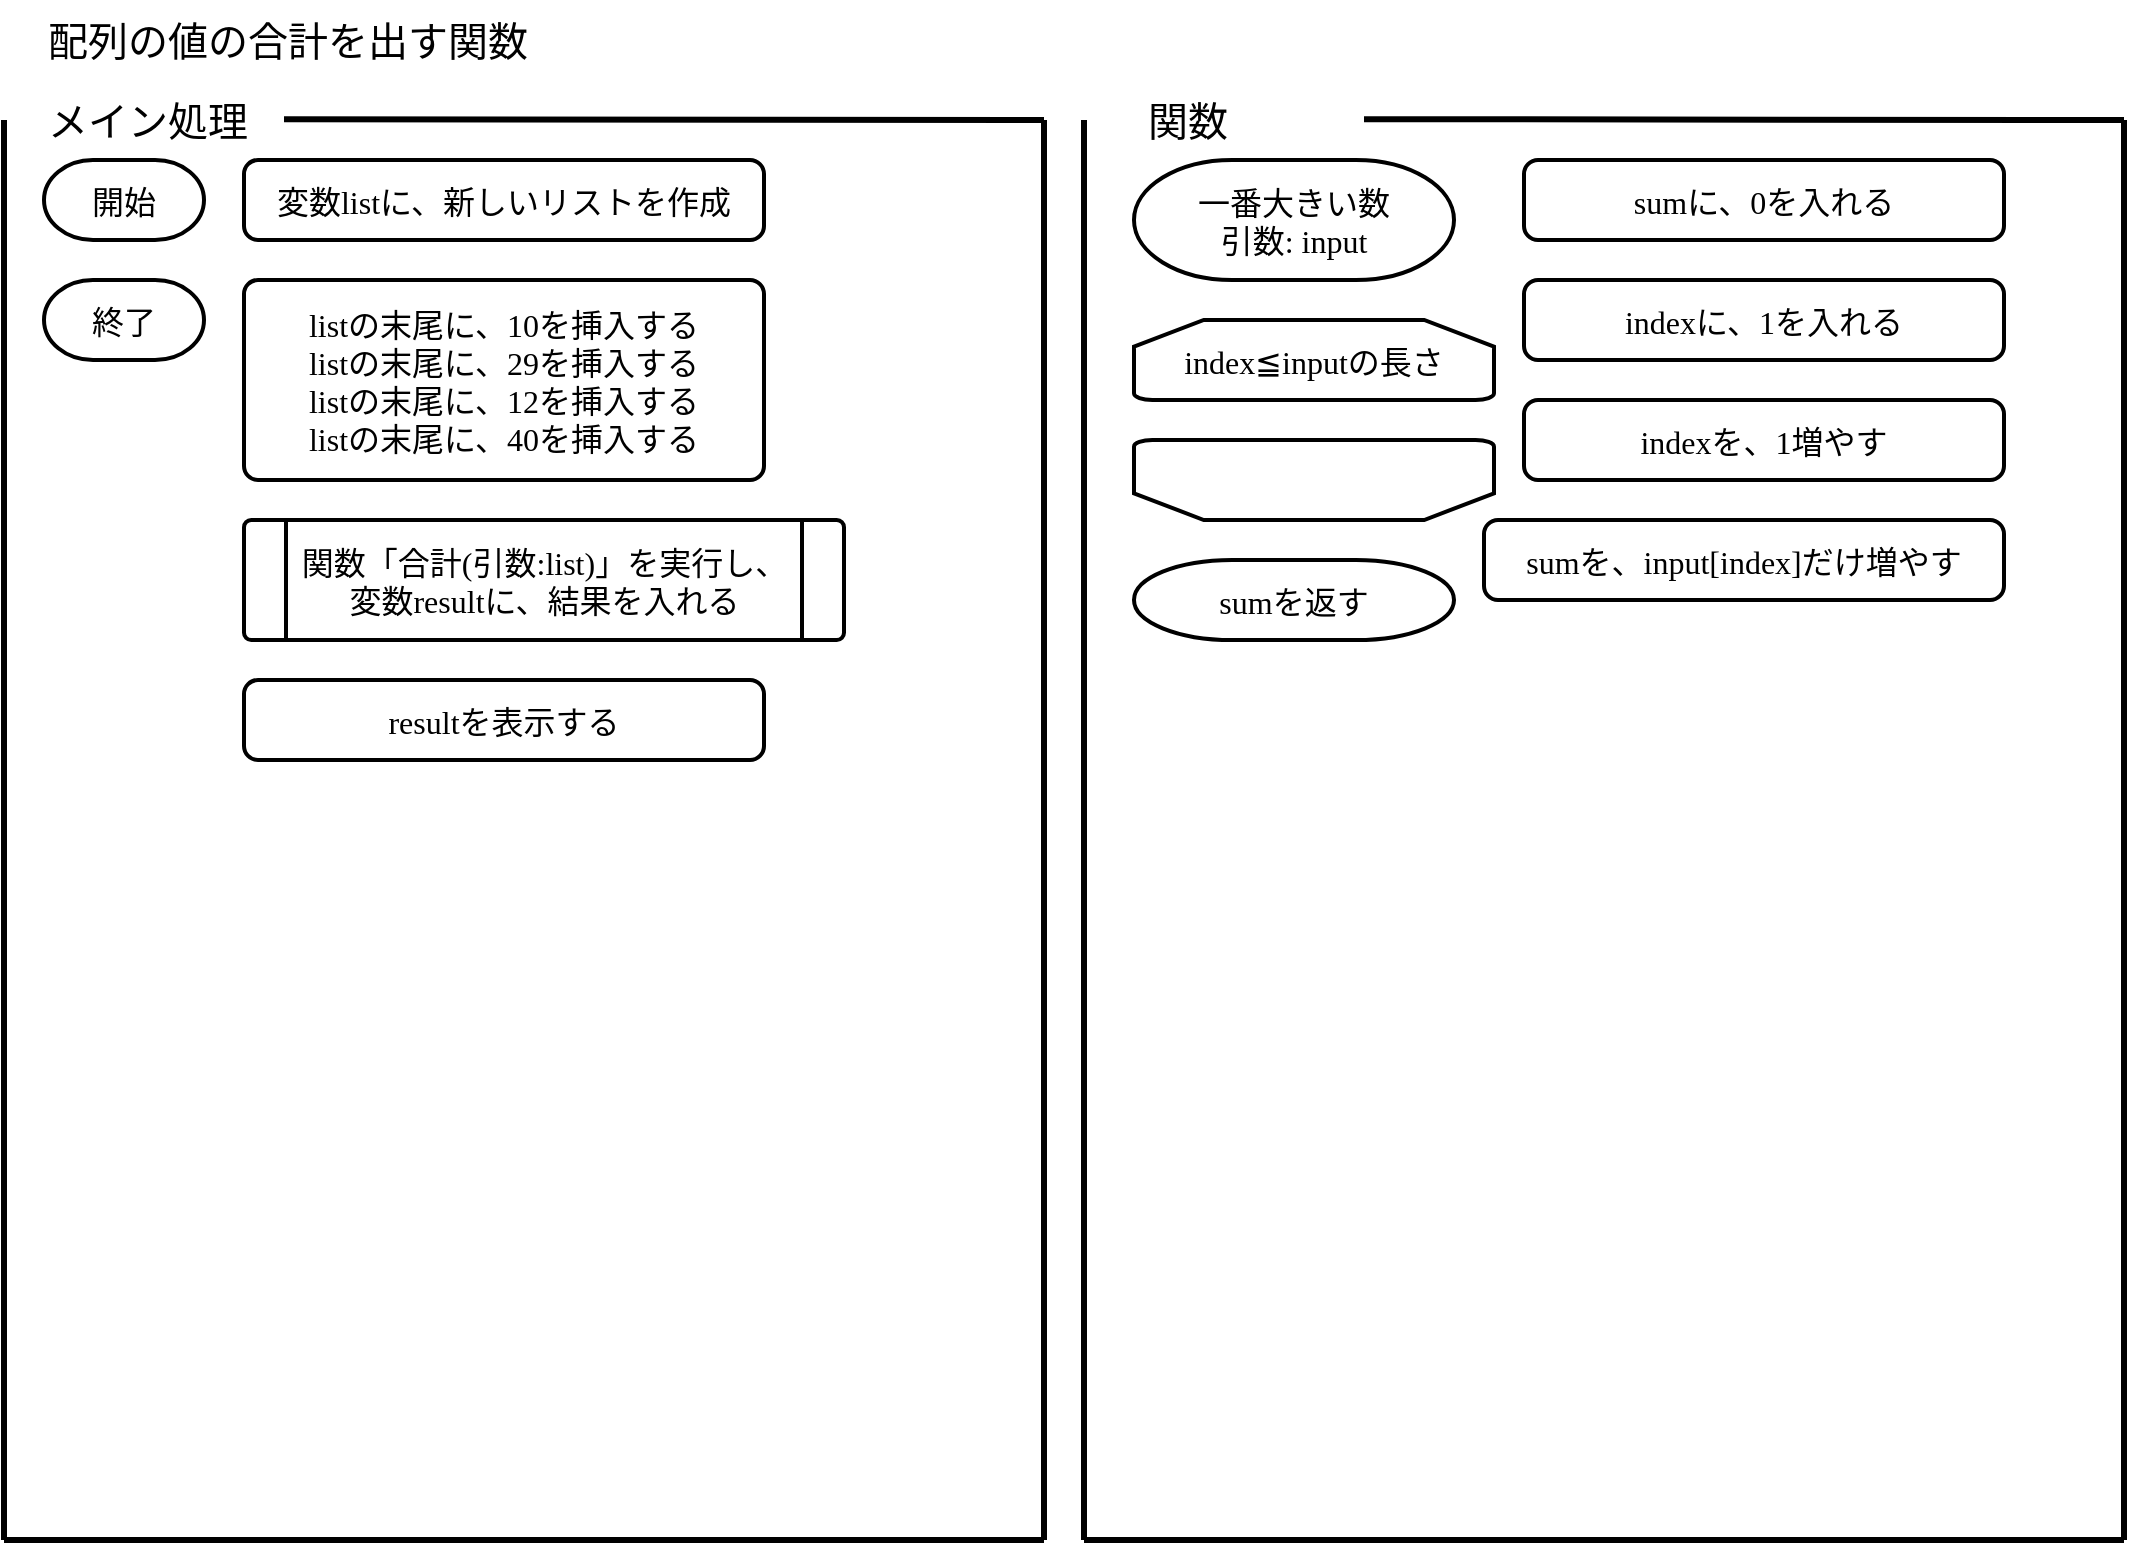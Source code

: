 <mxfile version="21.3.8" type="embed">
    <diagram name="ページ1" id="D5p3RVC4t98DR3PqROP9">
        <mxGraphModel dx="936" dy="558" grid="1" gridSize="10" guides="1" tooltips="1" connect="1" arrows="1" fold="1" page="1" pageScale="1" pageWidth="1169" pageHeight="827" math="0" shadow="0">
            <root>
                <mxCell id="0"/>
                <mxCell id="1" parent="0"/>
                <mxCell id="StKes1Bay4Hae8yV6QAt-1" value="開始" style="strokeWidth=2;shape=mxgraph.flowchart.terminator;fontSize=16;fontFamily=BIZ UDPGothic;" parent="1" vertex="1">
                    <mxGeometry x="40" y="120" width="80" height="40" as="geometry"/>
                </mxCell>
                <mxCell id="StKes1Bay4Hae8yV6QAt-2" value="sumを返す" style="strokeWidth=2;shape=mxgraph.flowchart.terminator;fontSize=16;fontFamily=BIZ UDPGothic;" parent="1" vertex="1">
                    <mxGeometry x="585" y="320" width="160" height="40" as="geometry"/>
                </mxCell>
                <mxCell id="StKes1Bay4Hae8yV6QAt-3" value="resultを表示する" style="rounded=1;absoluteArcSize=1;arcSize=14;strokeWidth=2;fontSize=16;fontFamily=BIZ UDPGothic;" parent="1" vertex="1">
                    <mxGeometry x="140" y="380" width="260" height="40" as="geometry"/>
                </mxCell>
                <mxCell id="9aM1dBj8owvEj4xOFZrg-10" value="配列の値の合計を出す関数" style="text;html=1;strokeColor=none;fillColor=none;align=left;verticalAlign=middle;whiteSpace=wrap;rounded=0;fontSize=20;fontFamily=BIZ UDPGothic;movable=0;resizable=0;rotatable=0;deletable=0;editable=0;locked=1;connectable=0;" parent="1" vertex="1">
                    <mxGeometry x="40" y="40" width="480" height="40" as="geometry"/>
                </mxCell>
                <mxCell id="D7fSjAbkDVPHjdvhgrvn-7" value="変数listに、新しいリストを作成" style="rounded=1;absoluteArcSize=1;arcSize=14;strokeWidth=2;fontSize=16;fontFamily=BIZ UDPGothic;" parent="1" vertex="1">
                    <mxGeometry x="140" y="120" width="260" height="40" as="geometry"/>
                </mxCell>
                <mxCell id="2" value="listの末尾に、10を挿入する&#xa;listの末尾に、29を挿入する&#xa;listの末尾に、12を挿入する&#xa;listの末尾に、40を挿入する" style="rounded=1;absoluteArcSize=1;arcSize=14;strokeWidth=2;fontSize=16;fontFamily=BIZ UDPGothic;" parent="1" vertex="1">
                    <mxGeometry x="140" y="180" width="260" height="100" as="geometry"/>
                </mxCell>
                <mxCell id="pZHUVyEk2EsDKcrGUSda-14" style="edgeStyle=none;rounded=0;orthogonalLoop=1;jettySize=auto;html=1;fontFamily=BIZ UDPGothic;fontSize=16;fontColor=default;endArrow=none;endFill=0;strokeWidth=3;movable=0;resizable=0;rotatable=0;deletable=0;editable=0;locked=1;connectable=0;" parent="1" edge="1">
                    <mxGeometry relative="1" as="geometry">
                        <mxPoint x="20" y="810" as="targetPoint"/>
                        <mxPoint x="20" y="100" as="sourcePoint"/>
                    </mxGeometry>
                </mxCell>
                <mxCell id="pZHUVyEk2EsDKcrGUSda-3" value="メイン処理" style="text;html=1;strokeColor=none;fillColor=none;align=left;verticalAlign=middle;whiteSpace=wrap;rounded=0;fontSize=20;fontFamily=BIZ UDPGothic;movable=0;resizable=0;rotatable=0;deletable=0;editable=0;locked=1;connectable=0;" parent="1" vertex="1">
                    <mxGeometry x="40" y="80" width="110" height="40" as="geometry"/>
                </mxCell>
                <mxCell id="pZHUVyEk2EsDKcrGUSda-6" value="関数「合計(引数:list)」を実行し、&#xa;変数resultに、結果を入れる" style="verticalLabelPosition=middle;verticalAlign=middle;shape=process;rounded=1;size=0.071;arcSize=6;strokeWidth=2;labelPosition=center;align=center;fontFamily=BIZ UDPGothic;fontSize=16;" parent="1" vertex="1">
                    <mxGeometry x="140" y="300" width="300" height="60" as="geometry"/>
                </mxCell>
                <mxCell id="pZHUVyEk2EsDKcrGUSda-7" value="一番大きい数&#xa;引数: input" style="strokeWidth=2;shape=mxgraph.flowchart.terminator;fontSize=16;fontFamily=BIZ UDPGothic;" parent="1" vertex="1">
                    <mxGeometry x="585" y="120" width="160" height="60" as="geometry"/>
                </mxCell>
                <mxCell id="pZHUVyEk2EsDKcrGUSda-8" value="sumに、0を入れる" style="rounded=1;absoluteArcSize=1;arcSize=14;strokeWidth=2;fontSize=16;fontFamily=BIZ UDPGothic;" parent="1" vertex="1">
                    <mxGeometry x="780" y="120" width="240" height="40" as="geometry"/>
                </mxCell>
                <mxCell id="pZHUVyEk2EsDKcrGUSda-9" value="indexに、1を入れる" style="rounded=1;absoluteArcSize=1;arcSize=14;strokeWidth=2;fontSize=16;fontFamily=BIZ UDPGothic;" parent="1" vertex="1">
                    <mxGeometry x="780" y="180" width="240" height="40" as="geometry"/>
                </mxCell>
                <mxCell id="pZHUVyEk2EsDKcrGUSda-10" value="index≦inputの長さ" style="strokeWidth=2;shape=mxgraph.flowchart.loop_limit;fontFamily=BIZ UDPGothic;fontSize=16;" parent="1" vertex="1">
                    <mxGeometry x="585" y="200" width="180" height="40" as="geometry"/>
                </mxCell>
                <mxCell id="pZHUVyEk2EsDKcrGUSda-11" value="indexを、1増やす" style="rounded=1;absoluteArcSize=1;arcSize=14;strokeWidth=2;fontSize=16;fontFamily=BIZ UDPGothic;" parent="1" vertex="1">
                    <mxGeometry x="780" y="240" width="240" height="40" as="geometry"/>
                </mxCell>
                <mxCell id="pZHUVyEk2EsDKcrGUSda-12" value="終了" style="strokeWidth=2;shape=mxgraph.flowchart.terminator;fontSize=16;fontFamily=BIZ UDPGothic;" parent="1" vertex="1">
                    <mxGeometry x="40" y="180" width="80" height="40" as="geometry"/>
                </mxCell>
                <mxCell id="pZHUVyEk2EsDKcrGUSda-15" style="edgeStyle=none;rounded=0;orthogonalLoop=1;jettySize=auto;html=1;fontFamily=BIZ UDPGothic;fontSize=16;fontColor=default;endArrow=none;endFill=0;strokeWidth=3;movable=0;resizable=0;rotatable=0;deletable=0;editable=0;locked=1;connectable=0;" parent="1" edge="1">
                    <mxGeometry relative="1" as="geometry">
                        <mxPoint x="20" y="810" as="targetPoint"/>
                        <mxPoint x="540" y="810" as="sourcePoint"/>
                    </mxGeometry>
                </mxCell>
                <mxCell id="pZHUVyEk2EsDKcrGUSda-16" style="edgeStyle=none;rounded=0;orthogonalLoop=1;jettySize=auto;html=1;fontFamily=BIZ UDPGothic;fontSize=16;fontColor=default;endArrow=none;endFill=0;strokeWidth=3;movable=0;resizable=0;rotatable=0;deletable=0;editable=0;locked=1;connectable=0;" parent="1" edge="1">
                    <mxGeometry relative="1" as="geometry">
                        <mxPoint x="540" y="100" as="targetPoint"/>
                        <mxPoint x="540" y="810" as="sourcePoint"/>
                    </mxGeometry>
                </mxCell>
                <mxCell id="pZHUVyEk2EsDKcrGUSda-17" style="edgeStyle=none;rounded=0;orthogonalLoop=1;jettySize=auto;html=1;fontFamily=BIZ UDPGothic;fontSize=16;fontColor=default;endArrow=none;endFill=0;strokeWidth=3;movable=0;resizable=0;rotatable=0;deletable=0;editable=0;locked=1;connectable=0;" parent="1" edge="1">
                    <mxGeometry relative="1" as="geometry">
                        <mxPoint x="540" y="100" as="targetPoint"/>
                        <mxPoint x="160" y="99.6" as="sourcePoint"/>
                    </mxGeometry>
                </mxCell>
                <mxCell id="pZHUVyEk2EsDKcrGUSda-18" style="edgeStyle=none;rounded=0;orthogonalLoop=1;jettySize=auto;html=1;fontFamily=BIZ UDPGothic;fontSize=16;fontColor=default;endArrow=none;endFill=0;strokeWidth=3;movable=0;resizable=0;rotatable=0;deletable=0;editable=0;locked=1;connectable=0;" parent="1" edge="1">
                    <mxGeometry relative="1" as="geometry">
                        <mxPoint x="560" y="810" as="targetPoint"/>
                        <mxPoint x="560" y="100" as="sourcePoint"/>
                    </mxGeometry>
                </mxCell>
                <mxCell id="pZHUVyEk2EsDKcrGUSda-19" value="関数" style="text;html=1;strokeColor=none;fillColor=none;align=left;verticalAlign=middle;whiteSpace=wrap;rounded=0;fontSize=20;fontFamily=BIZ UDPGothic;movable=1;resizable=1;rotatable=1;deletable=1;editable=1;locked=0;connectable=1;" parent="1" vertex="1">
                    <mxGeometry x="590" y="80" width="100" height="40" as="geometry"/>
                </mxCell>
                <mxCell id="pZHUVyEk2EsDKcrGUSda-20" style="edgeStyle=none;rounded=0;orthogonalLoop=1;jettySize=auto;html=1;fontFamily=BIZ UDPGothic;fontSize=16;fontColor=default;endArrow=none;endFill=0;strokeWidth=3;movable=0;resizable=0;rotatable=0;deletable=0;editable=0;locked=1;connectable=0;" parent="1" edge="1">
                    <mxGeometry relative="1" as="geometry">
                        <mxPoint x="560" y="810" as="targetPoint"/>
                        <mxPoint x="1080" y="810" as="sourcePoint"/>
                    </mxGeometry>
                </mxCell>
                <mxCell id="pZHUVyEk2EsDKcrGUSda-21" style="edgeStyle=none;rounded=0;orthogonalLoop=1;jettySize=auto;html=1;fontFamily=BIZ UDPGothic;fontSize=16;fontColor=default;endArrow=none;endFill=0;strokeWidth=3;movable=0;resizable=0;rotatable=0;deletable=0;editable=0;locked=1;connectable=0;" parent="1" edge="1">
                    <mxGeometry relative="1" as="geometry">
                        <mxPoint x="1080" y="100" as="targetPoint"/>
                        <mxPoint x="1080" y="810" as="sourcePoint"/>
                    </mxGeometry>
                </mxCell>
                <mxCell id="pZHUVyEk2EsDKcrGUSda-22" style="edgeStyle=none;rounded=0;orthogonalLoop=1;jettySize=auto;html=1;fontFamily=BIZ UDPGothic;fontSize=16;fontColor=default;endArrow=none;endFill=0;strokeWidth=3;movable=0;resizable=0;rotatable=0;deletable=0;editable=0;locked=1;connectable=0;" parent="1" edge="1">
                    <mxGeometry relative="1" as="geometry">
                        <mxPoint x="1080" y="100" as="targetPoint"/>
                        <mxPoint x="700" y="99.6" as="sourcePoint"/>
                    </mxGeometry>
                </mxCell>
                <mxCell id="pZHUVyEk2EsDKcrGUSda-25" value="sumを、input[index]だけ増やす" style="rounded=1;absoluteArcSize=1;arcSize=14;strokeWidth=2;fontSize=16;fontFamily=BIZ UDPGothic;" parent="1" vertex="1">
                    <mxGeometry x="760" y="300" width="260" height="40" as="geometry"/>
                </mxCell>
                <mxCell id="pZHUVyEk2EsDKcrGUSda-26" value="" style="strokeWidth=2;shape=mxgraph.flowchart.loop_limit;strokeColor=default;fontFamily=BIZ UDPGothic;fontSize=16;fontColor=default;fillColor=default;direction=west;" parent="1" vertex="1">
                    <mxGeometry x="585" y="260" width="180" height="40" as="geometry"/>
                </mxCell>
            </root>
        </mxGraphModel>
    </diagram>
</mxfile>